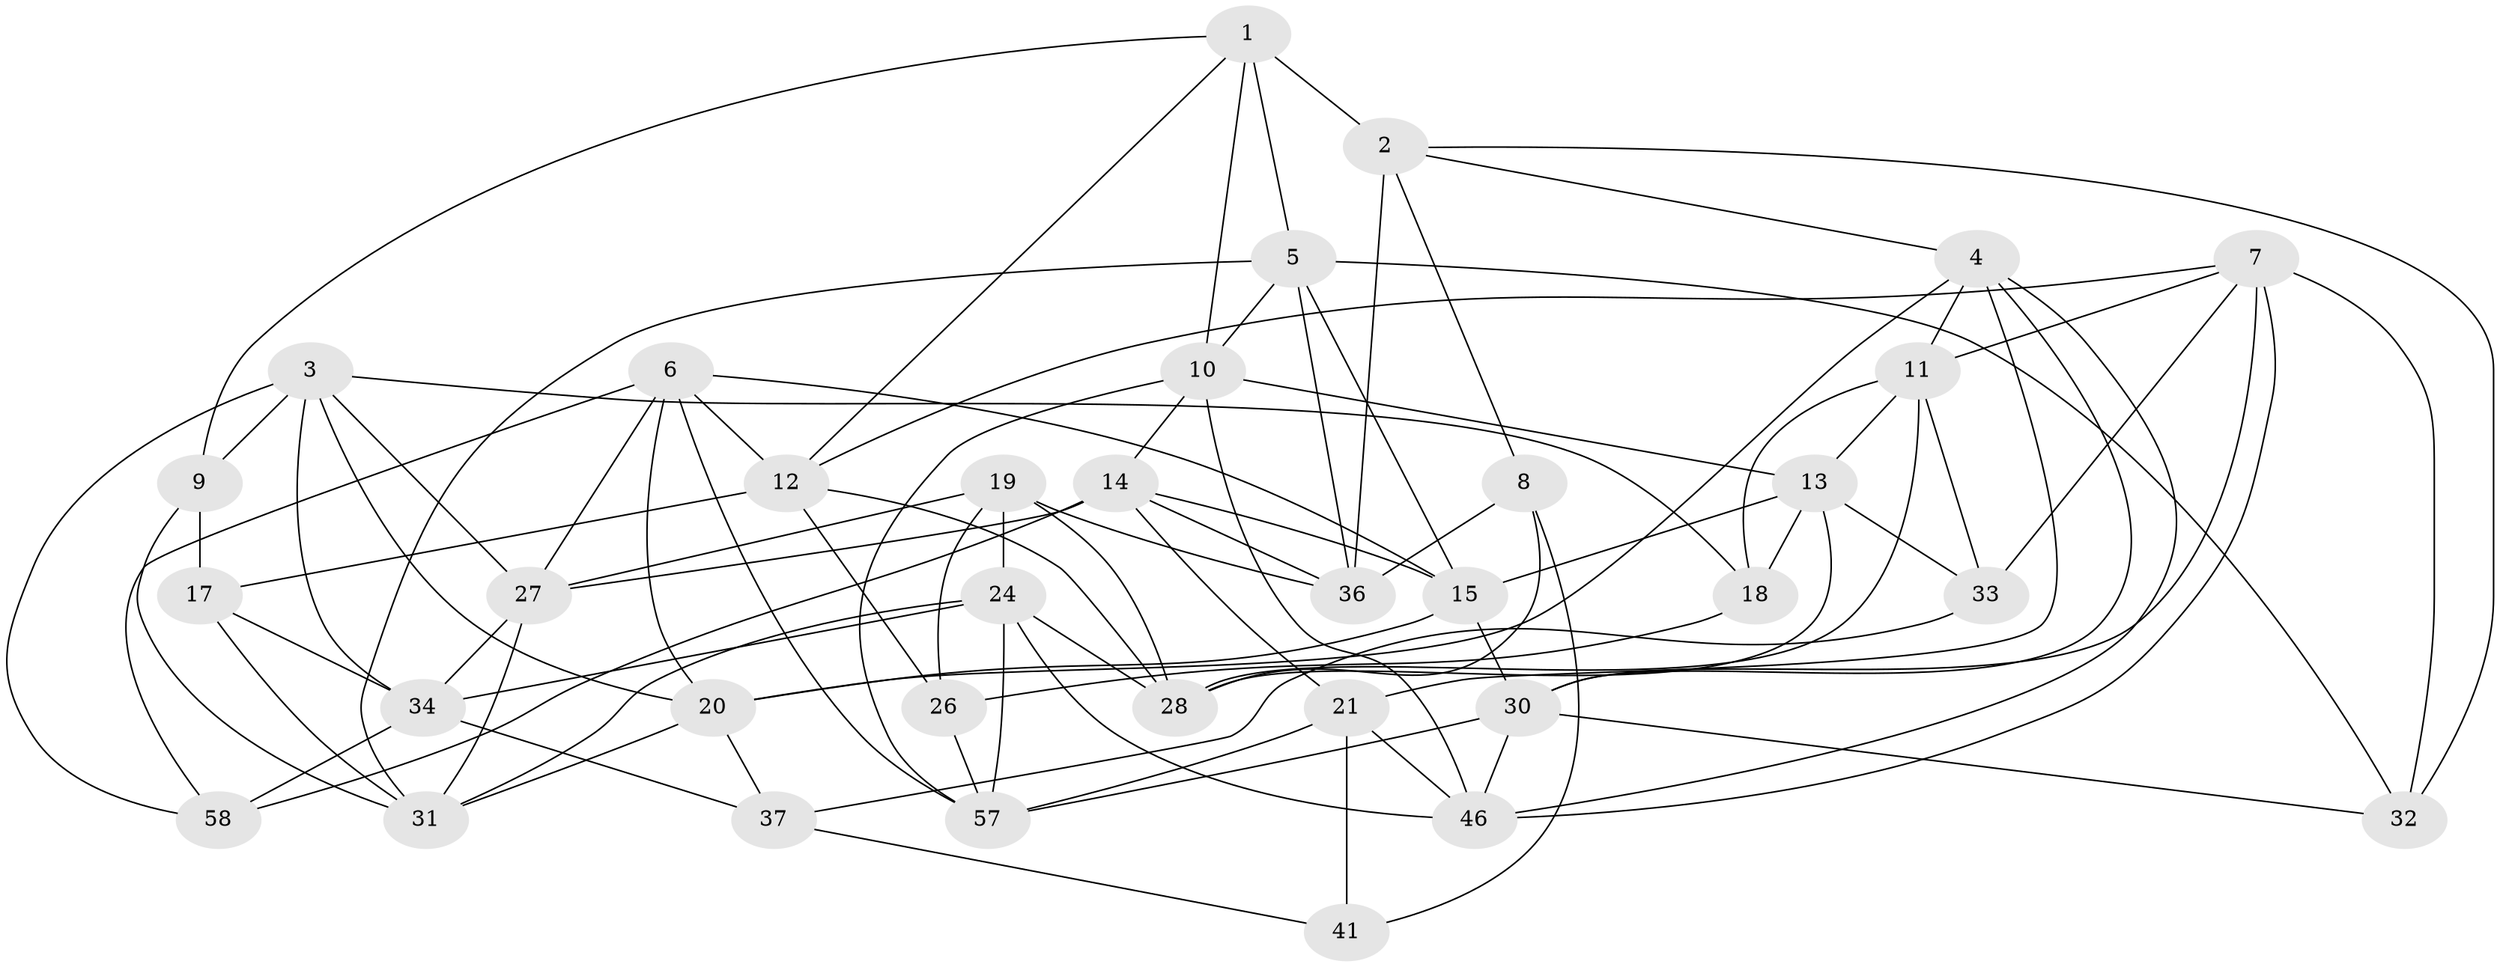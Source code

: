// original degree distribution, {4: 1.0}
// Generated by graph-tools (version 1.1) at 2025/11/02/27/25 16:11:48]
// undirected, 35 vertices, 92 edges
graph export_dot {
graph [start="1"]
  node [color=gray90,style=filled];
  1 [super="+38"];
  2 [super="+50"];
  3 [super="+52"];
  4 [super="+16"];
  5 [super="+29"];
  6 [super="+40"];
  7 [super="+35"];
  8;
  9;
  10 [super="+60"];
  11 [super="+22"];
  12 [super="+23"];
  13 [super="+48"];
  14 [super="+42"];
  15 [super="+25"];
  17;
  18;
  19 [super="+44"];
  20 [super="+43"];
  21 [super="+56"];
  24 [super="+54"];
  26;
  27 [super="+45"];
  28 [super="+51"];
  30 [super="+39"];
  31 [super="+55"];
  32;
  33;
  34 [super="+53"];
  36 [super="+47"];
  37;
  41;
  46 [super="+49"];
  57 [super="+59"];
  58;
  1 -- 9;
  1 -- 10;
  1 -- 2 [weight=2];
  1 -- 12;
  1 -- 5;
  2 -- 32;
  2 -- 36;
  2 -- 8;
  2 -- 4;
  3 -- 18;
  3 -- 34;
  3 -- 27;
  3 -- 9;
  3 -- 58;
  3 -- 20;
  4 -- 20;
  4 -- 46;
  4 -- 30;
  4 -- 11;
  4 -- 21;
  5 -- 32;
  5 -- 10;
  5 -- 36;
  5 -- 31;
  5 -- 15;
  6 -- 15;
  6 -- 58;
  6 -- 20;
  6 -- 27;
  6 -- 12;
  6 -- 57;
  7 -- 46;
  7 -- 32;
  7 -- 33;
  7 -- 11;
  7 -- 30;
  7 -- 12;
  8 -- 41;
  8 -- 28;
  8 -- 36;
  9 -- 17;
  9 -- 31;
  10 -- 46;
  10 -- 57;
  10 -- 14;
  10 -- 13;
  11 -- 33;
  11 -- 18;
  11 -- 28;
  11 -- 13;
  12 -- 17;
  12 -- 26;
  12 -- 28;
  13 -- 18;
  13 -- 28;
  13 -- 15;
  13 -- 33;
  14 -- 36;
  14 -- 15;
  14 -- 58;
  14 -- 21;
  14 -- 27;
  15 -- 30;
  15 -- 20;
  17 -- 31;
  17 -- 34;
  18 -- 26;
  19 -- 28;
  19 -- 24;
  19 -- 36 [weight=2];
  19 -- 26;
  19 -- 27;
  20 -- 31;
  20 -- 37;
  21 -- 41 [weight=2];
  21 -- 57;
  21 -- 46;
  24 -- 28;
  24 -- 57;
  24 -- 31;
  24 -- 34;
  24 -- 46;
  26 -- 57;
  27 -- 31;
  27 -- 34;
  30 -- 32;
  30 -- 57;
  30 -- 46;
  33 -- 37;
  34 -- 37;
  34 -- 58;
  37 -- 41;
}
